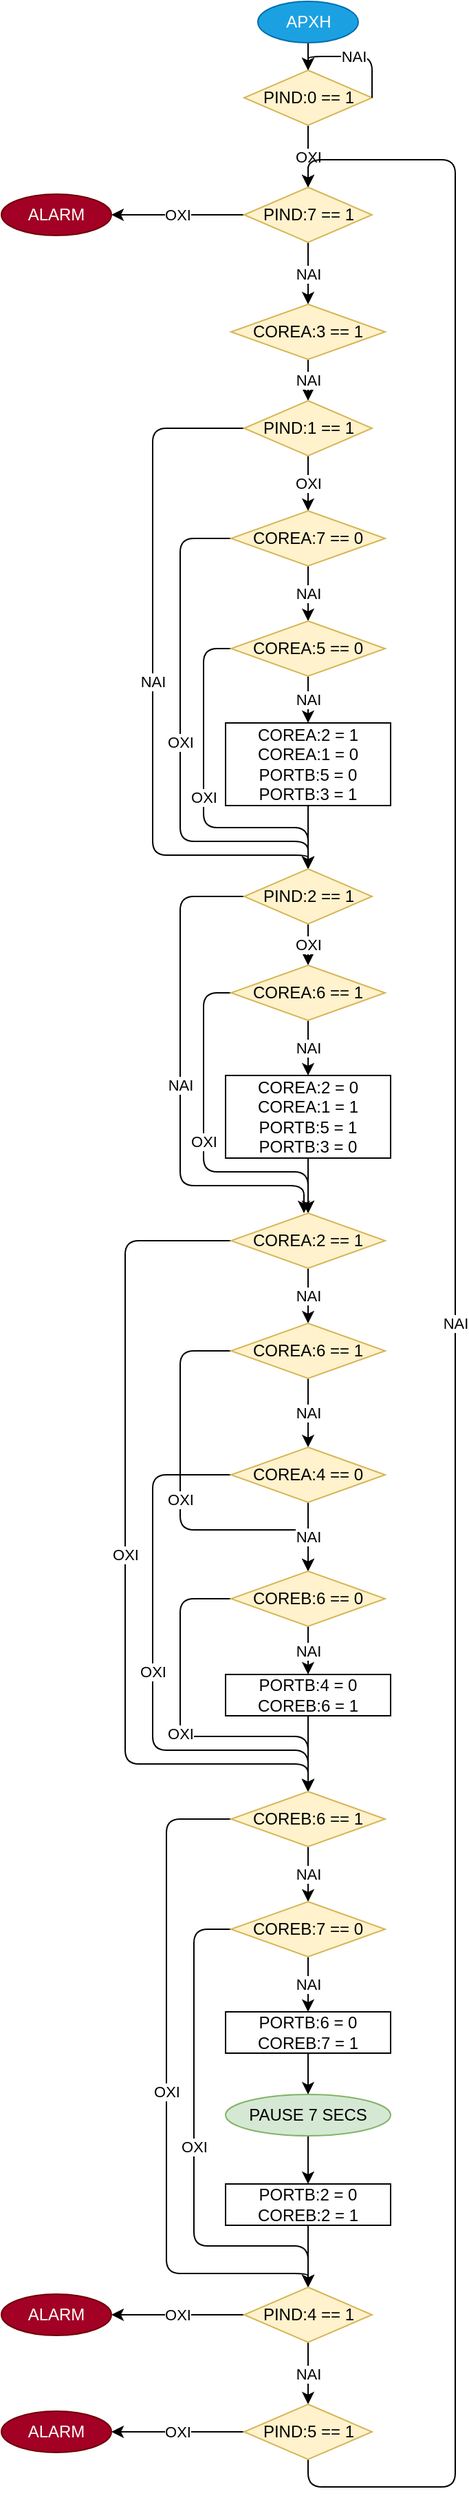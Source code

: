 <mxfile version="10.6.7" type="device"><diagram id="8Vb_HVqXt19dI2Z89yW2" name="Page-1"><mxGraphModel dx="1394" dy="764" grid="1" gridSize="10" guides="1" tooltips="1" connect="1" arrows="1" fold="1" page="1" pageScale="1" pageWidth="827" pageHeight="1169" math="0" shadow="0"><root><mxCell id="0"/><mxCell id="1" parent="0"/><mxCell id="paujq8bhTSgOzquZUkQT-3" style="edgeStyle=orthogonalEdgeStyle;rounded=0;orthogonalLoop=1;jettySize=auto;html=1;exitX=0.5;exitY=1;exitDx=0;exitDy=0;entryX=0.5;entryY=0;entryDx=0;entryDy=0;" edge="1" parent="1" source="paujq8bhTSgOzquZUkQT-1" target="paujq8bhTSgOzquZUkQT-2"><mxGeometry relative="1" as="geometry"/></mxCell><mxCell id="paujq8bhTSgOzquZUkQT-1" value="ΑΡΧΗ" style="ellipse;whiteSpace=wrap;html=1;fillColor=#1ba1e2;strokeColor=#006EAF;fontColor=#ffffff;" vertex="1" parent="1"><mxGeometry x="376.5" y="30" width="73" height="30" as="geometry"/></mxCell><mxCell id="paujq8bhTSgOzquZUkQT-8" value="ΟΧΙ" style="edgeStyle=orthogonalEdgeStyle;rounded=1;orthogonalLoop=1;jettySize=auto;html=1;exitX=0.5;exitY=1;exitDx=0;exitDy=0;entryX=0.5;entryY=0;entryDx=0;entryDy=0;" edge="1" parent="1" source="paujq8bhTSgOzquZUkQT-2" target="paujq8bhTSgOzquZUkQT-7"><mxGeometry relative="1" as="geometry"/></mxCell><mxCell id="paujq8bhTSgOzquZUkQT-2" value="PIND:0 == 1" style="rhombus;whiteSpace=wrap;html=1;fillColor=#fff2cc;strokeColor=#d6b656;" vertex="1" parent="1"><mxGeometry x="366.5" y="80" width="93" height="40" as="geometry"/></mxCell><mxCell id="paujq8bhTSgOzquZUkQT-11" value="ΝΑΙ" style="edgeStyle=orthogonalEdgeStyle;rounded=1;orthogonalLoop=1;jettySize=auto;html=1;exitX=0.5;exitY=1;exitDx=0;exitDy=0;entryX=0.5;entryY=0;entryDx=0;entryDy=0;" edge="1" parent="1" source="paujq8bhTSgOzquZUkQT-7" target="paujq8bhTSgOzquZUkQT-10"><mxGeometry relative="1" as="geometry"/></mxCell><mxCell id="paujq8bhTSgOzquZUkQT-74" value="ΟΧΙ" style="edgeStyle=orthogonalEdgeStyle;rounded=1;orthogonalLoop=1;jettySize=auto;html=1;exitX=0;exitY=0.5;exitDx=0;exitDy=0;entryX=1;entryY=0.5;entryDx=0;entryDy=0;" edge="1" parent="1" source="paujq8bhTSgOzquZUkQT-7" target="paujq8bhTSgOzquZUkQT-73"><mxGeometry relative="1" as="geometry"/></mxCell><mxCell id="paujq8bhTSgOzquZUkQT-7" value="PIND:7 == 1" style="rhombus;whiteSpace=wrap;html=1;fillColor=#fff2cc;strokeColor=#d6b656;" vertex="1" parent="1"><mxGeometry x="366.5" y="165" width="93" height="40" as="geometry"/></mxCell><mxCell id="paujq8bhTSgOzquZUkQT-14" value="ΝΑΙ" style="edgeStyle=orthogonalEdgeStyle;rounded=1;orthogonalLoop=1;jettySize=auto;html=1;exitX=0.5;exitY=1;exitDx=0;exitDy=0;" edge="1" parent="1" source="paujq8bhTSgOzquZUkQT-10" target="paujq8bhTSgOzquZUkQT-13"><mxGeometry relative="1" as="geometry"/></mxCell><mxCell id="paujq8bhTSgOzquZUkQT-10" value="COREA:3 == 1" style="rhombus;whiteSpace=wrap;html=1;fillColor=#fff2cc;strokeColor=#d6b656;" vertex="1" parent="1"><mxGeometry x="357" y="250" width="112" height="40" as="geometry"/></mxCell><mxCell id="paujq8bhTSgOzquZUkQT-17" value="ΟΧΙ" style="edgeStyle=orthogonalEdgeStyle;rounded=1;orthogonalLoop=1;jettySize=auto;html=1;exitX=0.5;exitY=1;exitDx=0;exitDy=0;" edge="1" parent="1" source="paujq8bhTSgOzquZUkQT-13" target="paujq8bhTSgOzquZUkQT-16"><mxGeometry relative="1" as="geometry"/></mxCell><mxCell id="paujq8bhTSgOzquZUkQT-26" value="ΝΑΙ" style="edgeStyle=orthogonalEdgeStyle;rounded=1;orthogonalLoop=1;jettySize=auto;html=1;exitX=0;exitY=0.5;exitDx=0;exitDy=0;" edge="1" parent="1" source="paujq8bhTSgOzquZUkQT-13" target="paujq8bhTSgOzquZUkQT-22"><mxGeometry relative="1" as="geometry"><Array as="points"><mxPoint x="300" y="340"/><mxPoint x="300" y="650"/><mxPoint x="413" y="650"/></Array></mxGeometry></mxCell><mxCell id="paujq8bhTSgOzquZUkQT-13" value="PIND:1 == 1" style="rhombus;whiteSpace=wrap;html=1;fillColor=#fff2cc;strokeColor=#d6b656;" vertex="1" parent="1"><mxGeometry x="366.5" y="320" width="93" height="40" as="geometry"/></mxCell><mxCell id="paujq8bhTSgOzquZUkQT-19" value="NAI" style="edgeStyle=orthogonalEdgeStyle;rounded=1;orthogonalLoop=1;jettySize=auto;html=1;exitX=0.5;exitY=1;exitDx=0;exitDy=0;entryX=0.5;entryY=0;entryDx=0;entryDy=0;" edge="1" parent="1" source="paujq8bhTSgOzquZUkQT-16" target="paujq8bhTSgOzquZUkQT-18"><mxGeometry relative="1" as="geometry"/></mxCell><mxCell id="paujq8bhTSgOzquZUkQT-25" value="ΟΧΙ" style="edgeStyle=orthogonalEdgeStyle;rounded=1;orthogonalLoop=1;jettySize=auto;html=1;exitX=0;exitY=0.5;exitDx=0;exitDy=0;entryX=0.5;entryY=0;entryDx=0;entryDy=0;" edge="1" parent="1" source="paujq8bhTSgOzquZUkQT-16" target="paujq8bhTSgOzquZUkQT-22"><mxGeometry relative="1" as="geometry"><Array as="points"><mxPoint x="320" y="420"/><mxPoint x="320" y="640"/><mxPoint x="413" y="640"/></Array></mxGeometry></mxCell><mxCell id="paujq8bhTSgOzquZUkQT-16" value="COREA:7 == 0" style="rhombus;whiteSpace=wrap;html=1;fillColor=#fff2cc;strokeColor=#d6b656;" vertex="1" parent="1"><mxGeometry x="357" y="400" width="112" height="40" as="geometry"/></mxCell><mxCell id="paujq8bhTSgOzquZUkQT-21" value="ΝΑΙ" style="edgeStyle=orthogonalEdgeStyle;rounded=1;orthogonalLoop=1;jettySize=auto;html=1;exitX=0.5;exitY=1;exitDx=0;exitDy=0;entryX=0.5;entryY=0;entryDx=0;entryDy=0;" edge="1" parent="1" source="paujq8bhTSgOzquZUkQT-18" target="paujq8bhTSgOzquZUkQT-20"><mxGeometry relative="1" as="geometry"/></mxCell><mxCell id="paujq8bhTSgOzquZUkQT-24" value="OXI" style="edgeStyle=orthogonalEdgeStyle;rounded=1;orthogonalLoop=1;jettySize=auto;html=1;exitX=0;exitY=0.5;exitDx=0;exitDy=0;entryX=0.5;entryY=0;entryDx=0;entryDy=0;" edge="1" parent="1" source="paujq8bhTSgOzquZUkQT-18" target="paujq8bhTSgOzquZUkQT-22"><mxGeometry relative="1" as="geometry"><Array as="points"><mxPoint x="337" y="500"/><mxPoint x="337" y="630"/><mxPoint x="413" y="630"/></Array></mxGeometry></mxCell><mxCell id="paujq8bhTSgOzquZUkQT-18" value="COREA:5 == 0" style="rhombus;whiteSpace=wrap;html=1;fillColor=#fff2cc;strokeColor=#d6b656;" vertex="1" parent="1"><mxGeometry x="357" y="480" width="112" height="40" as="geometry"/></mxCell><mxCell id="paujq8bhTSgOzquZUkQT-23" style="edgeStyle=orthogonalEdgeStyle;rounded=1;orthogonalLoop=1;jettySize=auto;html=1;exitX=0.5;exitY=1;exitDx=0;exitDy=0;" edge="1" parent="1" source="paujq8bhTSgOzquZUkQT-20" target="paujq8bhTSgOzquZUkQT-22"><mxGeometry relative="1" as="geometry"/></mxCell><mxCell id="paujq8bhTSgOzquZUkQT-20" value="COREA:2 = 1&lt;br&gt;COREA:1 = 0&lt;br&gt;PORTB:5 = 0&lt;br&gt;PORTB:3 = 1&lt;br&gt;" style="rounded=0;whiteSpace=wrap;html=1;" vertex="1" parent="1"><mxGeometry x="353" y="554" width="120" height="60" as="geometry"/></mxCell><mxCell id="paujq8bhTSgOzquZUkQT-28" value="ΟΧΙ" style="edgeStyle=orthogonalEdgeStyle;rounded=1;orthogonalLoop=1;jettySize=auto;html=1;exitX=0.5;exitY=1;exitDx=0;exitDy=0;entryX=0.5;entryY=0;entryDx=0;entryDy=0;" edge="1" parent="1" source="paujq8bhTSgOzquZUkQT-22" target="paujq8bhTSgOzquZUkQT-27"><mxGeometry relative="1" as="geometry"/></mxCell><mxCell id="paujq8bhTSgOzquZUkQT-34" value="ΝΑΙ" style="edgeStyle=orthogonalEdgeStyle;rounded=1;orthogonalLoop=1;jettySize=auto;html=1;exitX=0;exitY=0.5;exitDx=0;exitDy=0;" edge="1" parent="1" source="paujq8bhTSgOzquZUkQT-22"><mxGeometry relative="1" as="geometry"><mxPoint x="410" y="910" as="targetPoint"/><Array as="points"><mxPoint x="320" y="680"/><mxPoint x="320" y="890"/><mxPoint x="410" y="890"/></Array></mxGeometry></mxCell><mxCell id="paujq8bhTSgOzquZUkQT-22" value="PIND:2 == 1" style="rhombus;whiteSpace=wrap;html=1;fillColor=#fff2cc;strokeColor=#d6b656;" vertex="1" parent="1"><mxGeometry x="366.5" y="660" width="93" height="40" as="geometry"/></mxCell><mxCell id="paujq8bhTSgOzquZUkQT-30" value="ΝΑΙ" style="edgeStyle=orthogonalEdgeStyle;rounded=1;orthogonalLoop=1;jettySize=auto;html=1;exitX=0.5;exitY=1;exitDx=0;exitDy=0;entryX=0.5;entryY=0;entryDx=0;entryDy=0;" edge="1" parent="1" source="paujq8bhTSgOzquZUkQT-27" target="paujq8bhTSgOzquZUkQT-29"><mxGeometry relative="1" as="geometry"/></mxCell><mxCell id="paujq8bhTSgOzquZUkQT-32" value="ΟΧΙ" style="edgeStyle=orthogonalEdgeStyle;rounded=1;orthogonalLoop=1;jettySize=auto;html=1;exitX=0;exitY=0.5;exitDx=0;exitDy=0;entryX=0.5;entryY=0;entryDx=0;entryDy=0;" edge="1" parent="1" source="paujq8bhTSgOzquZUkQT-27" target="paujq8bhTSgOzquZUkQT-31"><mxGeometry relative="1" as="geometry"><Array as="points"><mxPoint x="337" y="750"/><mxPoint x="337" y="880"/><mxPoint x="413" y="880"/></Array></mxGeometry></mxCell><mxCell id="paujq8bhTSgOzquZUkQT-27" value="COREA:6 == 1" style="rhombus;whiteSpace=wrap;html=1;fillColor=#fff2cc;strokeColor=#d6b656;" vertex="1" parent="1"><mxGeometry x="357" y="730" width="112" height="40" as="geometry"/></mxCell><mxCell id="paujq8bhTSgOzquZUkQT-33" style="edgeStyle=orthogonalEdgeStyle;rounded=1;orthogonalLoop=1;jettySize=auto;html=1;exitX=0.5;exitY=1;exitDx=0;exitDy=0;" edge="1" parent="1" source="paujq8bhTSgOzquZUkQT-29" target="paujq8bhTSgOzquZUkQT-31"><mxGeometry relative="1" as="geometry"/></mxCell><mxCell id="paujq8bhTSgOzquZUkQT-29" value="COREA:2 = 0&lt;br&gt;COREA:1 = 1&lt;br&gt;PORTB:5 = 1&lt;br&gt;PORTB:3 = 0&lt;br&gt;" style="rounded=0;whiteSpace=wrap;html=1;" vertex="1" parent="1"><mxGeometry x="353" y="810" width="120" height="60" as="geometry"/></mxCell><mxCell id="paujq8bhTSgOzquZUkQT-36" value="ΝΑΙ" style="edgeStyle=orthogonalEdgeStyle;rounded=1;orthogonalLoop=1;jettySize=auto;html=1;exitX=0.5;exitY=1;exitDx=0;exitDy=0;entryX=0.5;entryY=0;entryDx=0;entryDy=0;" edge="1" parent="1" source="paujq8bhTSgOzquZUkQT-31" target="paujq8bhTSgOzquZUkQT-35"><mxGeometry relative="1" as="geometry"/></mxCell><mxCell id="paujq8bhTSgOzquZUkQT-50" value="ΟΧΙ" style="edgeStyle=orthogonalEdgeStyle;rounded=1;orthogonalLoop=1;jettySize=auto;html=1;exitX=0;exitY=0.5;exitDx=0;exitDy=0;" edge="1" parent="1" source="paujq8bhTSgOzquZUkQT-31" target="paujq8bhTSgOzquZUkQT-46"><mxGeometry relative="1" as="geometry"><Array as="points"><mxPoint x="280" y="930"/><mxPoint x="280" y="1310"/><mxPoint x="413" y="1310"/></Array></mxGeometry></mxCell><mxCell id="paujq8bhTSgOzquZUkQT-31" value="COREA:2 == 1" style="rhombus;whiteSpace=wrap;html=1;fillColor=#fff2cc;strokeColor=#d6b656;" vertex="1" parent="1"><mxGeometry x="357" y="910" width="112" height="40" as="geometry"/></mxCell><mxCell id="paujq8bhTSgOzquZUkQT-38" value="ΝΑΙ" style="edgeStyle=orthogonalEdgeStyle;rounded=1;orthogonalLoop=1;jettySize=auto;html=1;exitX=0.5;exitY=1;exitDx=0;exitDy=0;entryX=0.5;entryY=0;entryDx=0;entryDy=0;" edge="1" parent="1" source="paujq8bhTSgOzquZUkQT-35" target="paujq8bhTSgOzquZUkQT-37"><mxGeometry relative="1" as="geometry"/></mxCell><mxCell id="paujq8bhTSgOzquZUkQT-43" value="ΟΧΙ" style="edgeStyle=orthogonalEdgeStyle;rounded=1;orthogonalLoop=1;jettySize=auto;html=1;exitX=0;exitY=0.5;exitDx=0;exitDy=0;entryX=0.5;entryY=0;entryDx=0;entryDy=0;" edge="1" parent="1" source="paujq8bhTSgOzquZUkQT-35" target="paujq8bhTSgOzquZUkQT-41"><mxGeometry relative="1" as="geometry"><Array as="points"><mxPoint x="320" y="1010"/><mxPoint x="320" y="1140"/><mxPoint x="413" y="1140"/></Array></mxGeometry></mxCell><mxCell id="paujq8bhTSgOzquZUkQT-35" value="COREA:6 == 1" style="rhombus;whiteSpace=wrap;html=1;fillColor=#fff2cc;strokeColor=#d6b656;" vertex="1" parent="1"><mxGeometry x="357" y="990" width="112" height="40" as="geometry"/></mxCell><mxCell id="paujq8bhTSgOzquZUkQT-42" value="ΝΑΙ" style="edgeStyle=orthogonalEdgeStyle;rounded=1;orthogonalLoop=1;jettySize=auto;html=1;exitX=0.5;exitY=1;exitDx=0;exitDy=0;entryX=0.5;entryY=0;entryDx=0;entryDy=0;" edge="1" parent="1" source="paujq8bhTSgOzquZUkQT-37" target="paujq8bhTSgOzquZUkQT-41"><mxGeometry relative="1" as="geometry"/></mxCell><mxCell id="paujq8bhTSgOzquZUkQT-48" value="ΟΧΙ" style="edgeStyle=orthogonalEdgeStyle;rounded=1;orthogonalLoop=1;jettySize=auto;html=1;exitX=0;exitY=0.5;exitDx=0;exitDy=0;" edge="1" parent="1" source="paujq8bhTSgOzquZUkQT-37" target="paujq8bhTSgOzquZUkQT-46"><mxGeometry relative="1" as="geometry"><Array as="points"><mxPoint x="300" y="1100"/><mxPoint x="300" y="1300"/><mxPoint x="413" y="1300"/></Array></mxGeometry></mxCell><mxCell id="paujq8bhTSgOzquZUkQT-37" value="COREA:4 == 0" style="rhombus;whiteSpace=wrap;html=1;fillColor=#fff2cc;strokeColor=#d6b656;" vertex="1" parent="1"><mxGeometry x="357" y="1080" width="112" height="40" as="geometry"/></mxCell><mxCell id="paujq8bhTSgOzquZUkQT-45" value="ΝΑΙ" style="edgeStyle=orthogonalEdgeStyle;rounded=1;orthogonalLoop=1;jettySize=auto;html=1;exitX=0.5;exitY=1;exitDx=0;exitDy=0;entryX=0.5;entryY=0;entryDx=0;entryDy=0;" edge="1" parent="1" source="paujq8bhTSgOzquZUkQT-41" target="paujq8bhTSgOzquZUkQT-44"><mxGeometry relative="1" as="geometry"/></mxCell><mxCell id="paujq8bhTSgOzquZUkQT-51" value="ΟΧΙ" style="edgeStyle=orthogonalEdgeStyle;rounded=1;orthogonalLoop=1;jettySize=auto;html=1;exitX=0;exitY=0.5;exitDx=0;exitDy=0;" edge="1" parent="1" source="paujq8bhTSgOzquZUkQT-41" target="paujq8bhTSgOzquZUkQT-46"><mxGeometry relative="1" as="geometry"><Array as="points"><mxPoint x="320" y="1190"/><mxPoint x="320" y="1290"/><mxPoint x="413" y="1290"/></Array></mxGeometry></mxCell><mxCell id="paujq8bhTSgOzquZUkQT-41" value="COREB:6 == 0" style="rhombus;whiteSpace=wrap;html=1;fillColor=#fff2cc;strokeColor=#d6b656;" vertex="1" parent="1"><mxGeometry x="357" y="1170" width="112" height="40" as="geometry"/></mxCell><mxCell id="paujq8bhTSgOzquZUkQT-49" style="edgeStyle=orthogonalEdgeStyle;rounded=1;orthogonalLoop=1;jettySize=auto;html=1;exitX=0.5;exitY=1;exitDx=0;exitDy=0;" edge="1" parent="1" source="paujq8bhTSgOzquZUkQT-44" target="paujq8bhTSgOzquZUkQT-46"><mxGeometry relative="1" as="geometry"/></mxCell><mxCell id="paujq8bhTSgOzquZUkQT-44" value="PORTB:4 = 0&lt;br&gt;COREB:6 = 1&lt;br&gt;" style="rounded=0;whiteSpace=wrap;html=1;" vertex="1" parent="1"><mxGeometry x="353" y="1245" width="120" height="30" as="geometry"/></mxCell><mxCell id="paujq8bhTSgOzquZUkQT-53" value="ΝΑΙ" style="edgeStyle=orthogonalEdgeStyle;rounded=1;orthogonalLoop=1;jettySize=auto;html=1;exitX=0.5;exitY=1;exitDx=0;exitDy=0;" edge="1" parent="1" source="paujq8bhTSgOzquZUkQT-46" target="paujq8bhTSgOzquZUkQT-52"><mxGeometry relative="1" as="geometry"/></mxCell><mxCell id="paujq8bhTSgOzquZUkQT-62" value="ΟΧΙ" style="edgeStyle=orthogonalEdgeStyle;rounded=1;orthogonalLoop=1;jettySize=auto;html=1;exitX=0;exitY=0.5;exitDx=0;exitDy=0;" edge="1" parent="1" source="paujq8bhTSgOzquZUkQT-46" target="paujq8bhTSgOzquZUkQT-60"><mxGeometry relative="1" as="geometry"><Array as="points"><mxPoint x="310" y="1350"/><mxPoint x="310" y="1680"/><mxPoint x="413" y="1680"/></Array></mxGeometry></mxCell><mxCell id="paujq8bhTSgOzquZUkQT-46" value="COREB:6 == 1" style="rhombus;whiteSpace=wrap;html=1;fillColor=#fff2cc;strokeColor=#d6b656;" vertex="1" parent="1"><mxGeometry x="357" y="1330" width="112" height="40" as="geometry"/></mxCell><mxCell id="paujq8bhTSgOzquZUkQT-55" value="ΝΑΙ" style="edgeStyle=orthogonalEdgeStyle;rounded=1;orthogonalLoop=1;jettySize=auto;html=1;exitX=0.5;exitY=1;exitDx=0;exitDy=0;entryX=0.5;entryY=0;entryDx=0;entryDy=0;" edge="1" parent="1" source="paujq8bhTSgOzquZUkQT-52" target="paujq8bhTSgOzquZUkQT-54"><mxGeometry relative="1" as="geometry"/></mxCell><mxCell id="paujq8bhTSgOzquZUkQT-63" value="ΟΧΙ" style="edgeStyle=orthogonalEdgeStyle;rounded=1;orthogonalLoop=1;jettySize=auto;html=1;exitX=0;exitY=0.5;exitDx=0;exitDy=0;" edge="1" parent="1" source="paujq8bhTSgOzquZUkQT-52" target="paujq8bhTSgOzquZUkQT-60"><mxGeometry relative="1" as="geometry"><Array as="points"><mxPoint x="330" y="1430"/><mxPoint x="330" y="1660"/><mxPoint x="413" y="1660"/></Array></mxGeometry></mxCell><mxCell id="paujq8bhTSgOzquZUkQT-52" value="COREB:7 == 0" style="rhombus;whiteSpace=wrap;html=1;fillColor=#fff2cc;strokeColor=#d6b656;" vertex="1" parent="1"><mxGeometry x="357" y="1410" width="112" height="40" as="geometry"/></mxCell><mxCell id="paujq8bhTSgOzquZUkQT-57" style="edgeStyle=orthogonalEdgeStyle;rounded=1;orthogonalLoop=1;jettySize=auto;html=1;exitX=0.5;exitY=1;exitDx=0;exitDy=0;entryX=0.5;entryY=0;entryDx=0;entryDy=0;" edge="1" parent="1" source="paujq8bhTSgOzquZUkQT-54" target="paujq8bhTSgOzquZUkQT-56"><mxGeometry relative="1" as="geometry"/></mxCell><mxCell id="paujq8bhTSgOzquZUkQT-54" value="PORTB:6 = 0&lt;br&gt;COREB:7 = 1&lt;br&gt;" style="rounded=0;whiteSpace=wrap;html=1;" vertex="1" parent="1"><mxGeometry x="353" y="1490" width="120" height="30" as="geometry"/></mxCell><mxCell id="paujq8bhTSgOzquZUkQT-59" style="edgeStyle=orthogonalEdgeStyle;rounded=1;orthogonalLoop=1;jettySize=auto;html=1;exitX=0.5;exitY=1;exitDx=0;exitDy=0;entryX=0.5;entryY=0;entryDx=0;entryDy=0;" edge="1" parent="1" source="paujq8bhTSgOzquZUkQT-56" target="paujq8bhTSgOzquZUkQT-58"><mxGeometry relative="1" as="geometry"/></mxCell><mxCell id="paujq8bhTSgOzquZUkQT-56" value="PAUSE 7 SECS" style="ellipse;whiteSpace=wrap;html=1;fillColor=#d5e8d4;strokeColor=#82b366;" vertex="1" parent="1"><mxGeometry x="353" y="1550" width="120" height="30" as="geometry"/></mxCell><mxCell id="paujq8bhTSgOzquZUkQT-61" style="edgeStyle=orthogonalEdgeStyle;rounded=1;orthogonalLoop=1;jettySize=auto;html=1;exitX=0.5;exitY=1;exitDx=0;exitDy=0;" edge="1" parent="1" source="paujq8bhTSgOzquZUkQT-58" target="paujq8bhTSgOzquZUkQT-60"><mxGeometry relative="1" as="geometry"/></mxCell><mxCell id="paujq8bhTSgOzquZUkQT-58" value="PORTB:2 = 0&lt;br&gt;COREB:2 = 1&lt;br&gt;" style="rounded=0;whiteSpace=wrap;html=1;" vertex="1" parent="1"><mxGeometry x="353" y="1615" width="120" height="30" as="geometry"/></mxCell><mxCell id="paujq8bhTSgOzquZUkQT-65" value="ΝΑΙ" style="edgeStyle=orthogonalEdgeStyle;rounded=1;orthogonalLoop=1;jettySize=auto;html=1;exitX=0.5;exitY=1;exitDx=0;exitDy=0;entryX=0.5;entryY=0;entryDx=0;entryDy=0;" edge="1" parent="1" source="paujq8bhTSgOzquZUkQT-60" target="paujq8bhTSgOzquZUkQT-64"><mxGeometry relative="1" as="geometry"/></mxCell><mxCell id="paujq8bhTSgOzquZUkQT-68" value="ΟΧΙ" style="edgeStyle=orthogonalEdgeStyle;rounded=1;orthogonalLoop=1;jettySize=auto;html=1;exitX=0;exitY=0.5;exitDx=0;exitDy=0;entryX=1;entryY=0.5;entryDx=0;entryDy=0;" edge="1" parent="1" source="paujq8bhTSgOzquZUkQT-60" target="paujq8bhTSgOzquZUkQT-67"><mxGeometry relative="1" as="geometry"/></mxCell><mxCell id="paujq8bhTSgOzquZUkQT-60" value="PIND:4 == 1" style="rhombus;whiteSpace=wrap;html=1;fillColor=#fff2cc;strokeColor=#d6b656;" vertex="1" parent="1"><mxGeometry x="366.5" y="1690" width="93" height="40" as="geometry"/></mxCell><mxCell id="paujq8bhTSgOzquZUkQT-66" value="ΝΑΙ" style="edgeStyle=orthogonalEdgeStyle;rounded=1;orthogonalLoop=1;jettySize=auto;html=1;exitX=0.5;exitY=1;exitDx=0;exitDy=0;entryX=0.5;entryY=0;entryDx=0;entryDy=0;" edge="1" parent="1" source="paujq8bhTSgOzquZUkQT-64" target="paujq8bhTSgOzquZUkQT-7"><mxGeometry relative="1" as="geometry"><Array as="points"><mxPoint x="413" y="1835"/><mxPoint x="520" y="1835"/><mxPoint x="520" y="145"/><mxPoint x="413" y="145"/></Array></mxGeometry></mxCell><mxCell id="paujq8bhTSgOzquZUkQT-70" value="ΟΧΙ" style="edgeStyle=orthogonalEdgeStyle;rounded=1;orthogonalLoop=1;jettySize=auto;html=1;exitX=0;exitY=0.5;exitDx=0;exitDy=0;entryX=1;entryY=0.5;entryDx=0;entryDy=0;" edge="1" parent="1" source="paujq8bhTSgOzquZUkQT-64" target="paujq8bhTSgOzquZUkQT-69"><mxGeometry relative="1" as="geometry"/></mxCell><mxCell id="paujq8bhTSgOzquZUkQT-64" value="PIND:5 == 1" style="rhombus;whiteSpace=wrap;html=1;fillColor=#fff2cc;strokeColor=#d6b656;" vertex="1" parent="1"><mxGeometry x="366.5" y="1775" width="93" height="40" as="geometry"/></mxCell><mxCell id="paujq8bhTSgOzquZUkQT-67" value="ALARM" style="ellipse;whiteSpace=wrap;html=1;fillColor=#a20025;strokeColor=#6F0000;fontColor=#ffffff;" vertex="1" parent="1"><mxGeometry x="190" y="1695" width="80" height="30" as="geometry"/></mxCell><mxCell id="paujq8bhTSgOzquZUkQT-69" value="ALARM" style="ellipse;whiteSpace=wrap;html=1;fillColor=#a20025;strokeColor=#6F0000;fontColor=#ffffff;" vertex="1" parent="1"><mxGeometry x="190" y="1780" width="80" height="30" as="geometry"/></mxCell><mxCell id="paujq8bhTSgOzquZUkQT-71" value="ΝΑΙ" style="edgeStyle=orthogonalEdgeStyle;rounded=1;orthogonalLoop=1;jettySize=auto;html=1;exitX=1;exitY=0.5;exitDx=0;exitDy=0;entryX=0.5;entryY=0;entryDx=0;entryDy=0;" edge="1" parent="1" source="paujq8bhTSgOzquZUkQT-2" target="paujq8bhTSgOzquZUkQT-2"><mxGeometry relative="1" as="geometry"><Array as="points"><mxPoint x="460" y="70"/><mxPoint x="413" y="70"/></Array></mxGeometry></mxCell><mxCell id="paujq8bhTSgOzquZUkQT-73" value="ALARM" style="ellipse;whiteSpace=wrap;html=1;fillColor=#a20025;strokeColor=#6F0000;fontColor=#ffffff;" vertex="1" parent="1"><mxGeometry x="190" y="170" width="80" height="30" as="geometry"/></mxCell></root></mxGraphModel></diagram></mxfile>